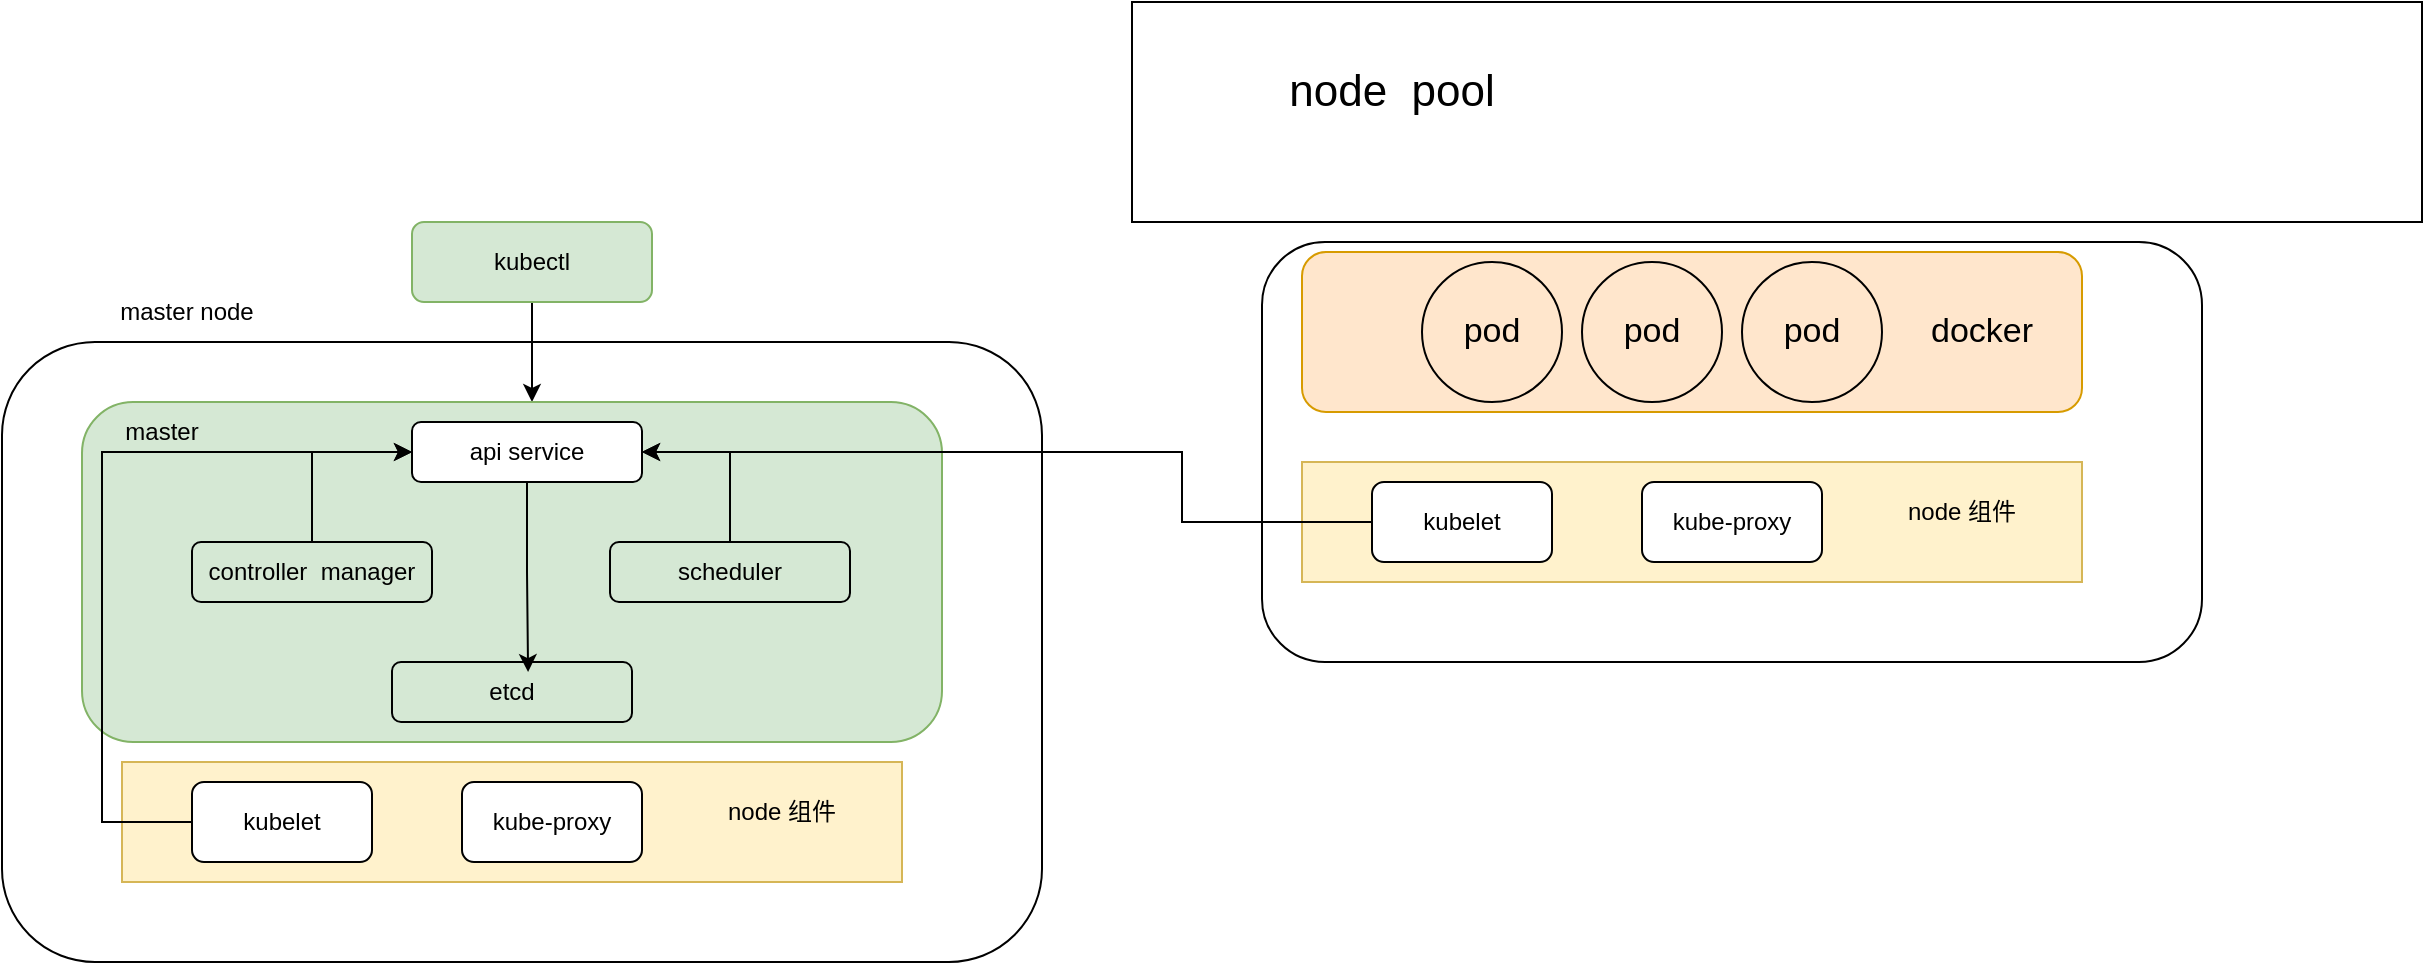 <mxfile version="20.0.3" type="github">
  <diagram id="3nWGBSJvrAFprFk3S9ik" name="第 1 页">
    <mxGraphModel dx="922" dy="1649" grid="1" gridSize="10" guides="1" tooltips="1" connect="1" arrows="1" fold="1" page="1" pageScale="1" pageWidth="827" pageHeight="1169" math="0" shadow="0">
      <root>
        <mxCell id="0" />
        <mxCell id="1" parent="0" />
        <mxCell id="npY1c-iQ-Zh02mKIF7-l-25" value="" style="rounded=1;whiteSpace=wrap;html=1;strokeColor=#000000;strokeWidth=1;fillColor=none;" vertex="1" parent="1">
          <mxGeometry x="740" y="40" width="470" height="210" as="geometry" />
        </mxCell>
        <mxCell id="npY1c-iQ-Zh02mKIF7-l-39" value="" style="rounded=1;whiteSpace=wrap;html=1;fontSize=17;strokeColor=#d79b00;strokeWidth=1;fillColor=#ffe6cc;" vertex="1" parent="1">
          <mxGeometry x="760" y="45" width="390" height="80" as="geometry" />
        </mxCell>
        <mxCell id="npY1c-iQ-Zh02mKIF7-l-23" value="" style="rounded=1;whiteSpace=wrap;html=1;strokeColor=#000000;strokeWidth=1;fillColor=none;" vertex="1" parent="1">
          <mxGeometry x="110" y="90" width="520" height="310" as="geometry" />
        </mxCell>
        <mxCell id="npY1c-iQ-Zh02mKIF7-l-11" value="" style="rounded=0;whiteSpace=wrap;html=1;strokeWidth=1;fillColor=#fff2cc;strokeColor=#d6b656;" vertex="1" parent="1">
          <mxGeometry x="170" y="300" width="390" height="60" as="geometry" />
        </mxCell>
        <mxCell id="npY1c-iQ-Zh02mKIF7-l-5" style="edgeStyle=orthogonalEdgeStyle;rounded=0;orthogonalLoop=1;jettySize=auto;html=1;entryX=0.5;entryY=0;entryDx=0;entryDy=0;" edge="1" parent="1" source="npY1c-iQ-Zh02mKIF7-l-3">
          <mxGeometry relative="1" as="geometry">
            <mxPoint x="375" y="120" as="targetPoint" />
          </mxGeometry>
        </mxCell>
        <mxCell id="npY1c-iQ-Zh02mKIF7-l-3" value="kubectl" style="rounded=1;whiteSpace=wrap;html=1;fillColor=#d5e8d4;strokeColor=#82b366;" vertex="1" parent="1">
          <mxGeometry x="315" y="30" width="120" height="40" as="geometry" />
        </mxCell>
        <mxCell id="npY1c-iQ-Zh02mKIF7-l-6" value="" style="rounded=1;whiteSpace=wrap;html=1;fillColor=#d5e8d4;strokeColor=#82b366;" vertex="1" parent="1">
          <mxGeometry x="150" y="120" width="430" height="170" as="geometry" />
        </mxCell>
        <mxCell id="npY1c-iQ-Zh02mKIF7-l-2" value="master" style="text;html=1;strokeColor=none;fillColor=none;align=center;verticalAlign=middle;whiteSpace=wrap;rounded=0;" vertex="1" parent="1">
          <mxGeometry x="160" y="120" width="60" height="30" as="geometry" />
        </mxCell>
        <mxCell id="npY1c-iQ-Zh02mKIF7-l-16" style="edgeStyle=orthogonalEdgeStyle;rounded=0;orthogonalLoop=1;jettySize=auto;html=1;entryX=0.567;entryY=0.167;entryDx=0;entryDy=0;entryPerimeter=0;" edge="1" parent="1" source="npY1c-iQ-Zh02mKIF7-l-7" target="npY1c-iQ-Zh02mKIF7-l-13">
          <mxGeometry relative="1" as="geometry" />
        </mxCell>
        <mxCell id="npY1c-iQ-Zh02mKIF7-l-7" value="api service" style="rounded=1;whiteSpace=wrap;html=1;" vertex="1" parent="1">
          <mxGeometry x="315" y="130" width="115" height="30" as="geometry" />
        </mxCell>
        <mxCell id="npY1c-iQ-Zh02mKIF7-l-12" value="node 组件" style="text;html=1;strokeColor=none;fillColor=none;align=center;verticalAlign=middle;whiteSpace=wrap;rounded=0;" vertex="1" parent="1">
          <mxGeometry x="470" y="310" width="60" height="30" as="geometry" />
        </mxCell>
        <mxCell id="npY1c-iQ-Zh02mKIF7-l-13" value="etcd" style="rounded=1;whiteSpace=wrap;html=1;strokeColor=#000000;strokeWidth=1;fillColor=none;" vertex="1" parent="1">
          <mxGeometry x="305" y="250" width="120" height="30" as="geometry" />
        </mxCell>
        <mxCell id="npY1c-iQ-Zh02mKIF7-l-17" style="edgeStyle=orthogonalEdgeStyle;rounded=0;orthogonalLoop=1;jettySize=auto;html=1;entryX=0;entryY=0.5;entryDx=0;entryDy=0;" edge="1" parent="1" source="npY1c-iQ-Zh02mKIF7-l-14" target="npY1c-iQ-Zh02mKIF7-l-7">
          <mxGeometry relative="1" as="geometry" />
        </mxCell>
        <mxCell id="npY1c-iQ-Zh02mKIF7-l-14" value="controller&amp;nbsp; manager" style="rounded=1;whiteSpace=wrap;html=1;strokeColor=#000000;strokeWidth=1;fillColor=none;" vertex="1" parent="1">
          <mxGeometry x="205" y="190" width="120" height="30" as="geometry" />
        </mxCell>
        <mxCell id="npY1c-iQ-Zh02mKIF7-l-19" style="edgeStyle=orthogonalEdgeStyle;rounded=0;orthogonalLoop=1;jettySize=auto;html=1;entryX=1;entryY=0.5;entryDx=0;entryDy=0;" edge="1" parent="1" source="npY1c-iQ-Zh02mKIF7-l-15" target="npY1c-iQ-Zh02mKIF7-l-7">
          <mxGeometry relative="1" as="geometry" />
        </mxCell>
        <mxCell id="npY1c-iQ-Zh02mKIF7-l-15" value="scheduler" style="rounded=1;whiteSpace=wrap;html=1;strokeColor=#000000;strokeWidth=1;fillColor=none;" vertex="1" parent="1">
          <mxGeometry x="414" y="190" width="120" height="30" as="geometry" />
        </mxCell>
        <mxCell id="npY1c-iQ-Zh02mKIF7-l-21" style="edgeStyle=orthogonalEdgeStyle;rounded=0;orthogonalLoop=1;jettySize=auto;html=1;entryX=0;entryY=0.5;entryDx=0;entryDy=0;" edge="1" parent="1" source="npY1c-iQ-Zh02mKIF7-l-8" target="npY1c-iQ-Zh02mKIF7-l-7">
          <mxGeometry relative="1" as="geometry">
            <Array as="points">
              <mxPoint x="160" y="330" />
              <mxPoint x="160" y="145" />
            </Array>
          </mxGeometry>
        </mxCell>
        <mxCell id="npY1c-iQ-Zh02mKIF7-l-8" value="kubelet" style="rounded=1;whiteSpace=wrap;html=1;" vertex="1" parent="1">
          <mxGeometry x="205" y="310" width="90" height="40" as="geometry" />
        </mxCell>
        <mxCell id="npY1c-iQ-Zh02mKIF7-l-10" value="kube-proxy&lt;br&gt;" style="rounded=1;whiteSpace=wrap;html=1;" vertex="1" parent="1">
          <mxGeometry x="340" y="310" width="90" height="40" as="geometry" />
        </mxCell>
        <mxCell id="npY1c-iQ-Zh02mKIF7-l-24" value="master node" style="text;html=1;strokeColor=none;fillColor=none;align=center;verticalAlign=middle;whiteSpace=wrap;rounded=0;" vertex="1" parent="1">
          <mxGeometry x="145" y="60" width="115" height="30" as="geometry" />
        </mxCell>
        <mxCell id="npY1c-iQ-Zh02mKIF7-l-26" value="" style="ellipse;whiteSpace=wrap;html=1;aspect=fixed;strokeColor=#000000;strokeWidth=1;fillColor=none;" vertex="1" parent="1">
          <mxGeometry x="820" y="50" width="70" height="70" as="geometry" />
        </mxCell>
        <mxCell id="npY1c-iQ-Zh02mKIF7-l-27" value="pod" style="text;html=1;strokeColor=none;fillColor=none;align=center;verticalAlign=middle;whiteSpace=wrap;rounded=0;fontSize=17;" vertex="1" parent="1">
          <mxGeometry x="825" y="70" width="60" height="30" as="geometry" />
        </mxCell>
        <mxCell id="npY1c-iQ-Zh02mKIF7-l-33" value="" style="ellipse;whiteSpace=wrap;html=1;aspect=fixed;strokeColor=#000000;strokeWidth=1;fillColor=none;" vertex="1" parent="1">
          <mxGeometry x="980" y="50" width="70" height="70" as="geometry" />
        </mxCell>
        <mxCell id="npY1c-iQ-Zh02mKIF7-l-34" value="pod" style="text;html=1;strokeColor=none;fillColor=none;align=center;verticalAlign=middle;whiteSpace=wrap;rounded=0;fontSize=17;" vertex="1" parent="1">
          <mxGeometry x="985" y="70" width="60" height="30" as="geometry" />
        </mxCell>
        <mxCell id="npY1c-iQ-Zh02mKIF7-l-35" value="" style="ellipse;whiteSpace=wrap;html=1;aspect=fixed;strokeColor=#000000;strokeWidth=1;fillColor=none;" vertex="1" parent="1">
          <mxGeometry x="900" y="50" width="70" height="70" as="geometry" />
        </mxCell>
        <mxCell id="npY1c-iQ-Zh02mKIF7-l-36" value="pod" style="text;html=1;strokeColor=none;fillColor=none;align=center;verticalAlign=middle;whiteSpace=wrap;rounded=0;fontSize=17;" vertex="1" parent="1">
          <mxGeometry x="905" y="70" width="60" height="30" as="geometry" />
        </mxCell>
        <mxCell id="npY1c-iQ-Zh02mKIF7-l-41" value="docker" style="text;html=1;strokeColor=none;fillColor=none;align=center;verticalAlign=middle;whiteSpace=wrap;rounded=0;fontSize=17;" vertex="1" parent="1">
          <mxGeometry x="1070" y="70" width="60" height="30" as="geometry" />
        </mxCell>
        <mxCell id="npY1c-iQ-Zh02mKIF7-l-42" value="" style="rounded=0;whiteSpace=wrap;html=1;strokeWidth=1;fillColor=#fff2cc;strokeColor=#d6b656;" vertex="1" parent="1">
          <mxGeometry x="760" y="150" width="390" height="60" as="geometry" />
        </mxCell>
        <mxCell id="npY1c-iQ-Zh02mKIF7-l-43" value="node 组件" style="text;html=1;strokeColor=none;fillColor=none;align=center;verticalAlign=middle;whiteSpace=wrap;rounded=0;" vertex="1" parent="1">
          <mxGeometry x="1060" y="160" width="60" height="30" as="geometry" />
        </mxCell>
        <mxCell id="npY1c-iQ-Zh02mKIF7-l-46" style="edgeStyle=orthogonalEdgeStyle;rounded=0;orthogonalLoop=1;jettySize=auto;html=1;entryX=1;entryY=0.5;entryDx=0;entryDy=0;fontSize=17;" edge="1" parent="1" source="npY1c-iQ-Zh02mKIF7-l-44" target="npY1c-iQ-Zh02mKIF7-l-7">
          <mxGeometry relative="1" as="geometry">
            <Array as="points">
              <mxPoint x="700" y="180" />
              <mxPoint x="700" y="145" />
            </Array>
          </mxGeometry>
        </mxCell>
        <mxCell id="npY1c-iQ-Zh02mKIF7-l-44" value="kubelet" style="rounded=1;whiteSpace=wrap;html=1;" vertex="1" parent="1">
          <mxGeometry x="795" y="160" width="90" height="40" as="geometry" />
        </mxCell>
        <mxCell id="npY1c-iQ-Zh02mKIF7-l-45" value="kube-proxy&lt;br&gt;" style="rounded=1;whiteSpace=wrap;html=1;" vertex="1" parent="1">
          <mxGeometry x="930" y="160" width="90" height="40" as="geometry" />
        </mxCell>
        <mxCell id="npY1c-iQ-Zh02mKIF7-l-47" value="" style="rounded=0;whiteSpace=wrap;html=1;fontSize=17;strokeColor=#000000;strokeWidth=1;fillColor=none;" vertex="1" parent="1">
          <mxGeometry x="675" y="-80" width="645" height="110" as="geometry" />
        </mxCell>
        <mxCell id="npY1c-iQ-Zh02mKIF7-l-48" value="node&amp;nbsp; pool" style="text;html=1;strokeColor=none;fillColor=none;align=center;verticalAlign=middle;whiteSpace=wrap;rounded=0;fontSize=22;" vertex="1" parent="1">
          <mxGeometry x="710" y="-60" width="190" height="50" as="geometry" />
        </mxCell>
      </root>
    </mxGraphModel>
  </diagram>
</mxfile>
